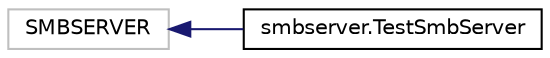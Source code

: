 digraph "Graphical Class Hierarchy"
{
  edge [fontname="Helvetica",fontsize="10",labelfontname="Helvetica",labelfontsize="10"];
  node [fontname="Helvetica",fontsize="10",shape=record];
  rankdir="LR";
  Node319 [label="SMBSERVER",height=0.2,width=0.4,color="grey75", fillcolor="white", style="filled"];
  Node319 -> Node0 [dir="back",color="midnightblue",fontsize="10",style="solid",fontname="Helvetica"];
  Node0 [label="smbserver.TestSmbServer",height=0.2,width=0.4,color="black", fillcolor="white", style="filled",URL="$classsmbserver_1_1_test_smb_server.html"];
}
